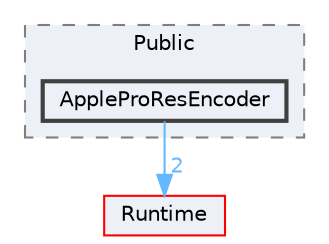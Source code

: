 digraph "AppleProResEncoder"
{
 // INTERACTIVE_SVG=YES
 // LATEX_PDF_SIZE
  bgcolor="transparent";
  edge [fontname=Helvetica,fontsize=10,labelfontname=Helvetica,labelfontsize=10];
  node [fontname=Helvetica,fontsize=10,shape=box,height=0.2,width=0.4];
  compound=true
  subgraph clusterdir_e810c8853eda101aa55222e93d0fbb86 {
    graph [ bgcolor="#edf0f7", pencolor="grey50", label="Public", fontname=Helvetica,fontsize=10 style="filled,dashed", URL="dir_e810c8853eda101aa55222e93d0fbb86.html",tooltip=""]
  dir_c13fffae99d430340464cb9a9ccc69aa [label="AppleProResEncoder", fillcolor="#edf0f7", color="grey25", style="filled,bold", URL="dir_c13fffae99d430340464cb9a9ccc69aa.html",tooltip=""];
  }
  dir_7536b172fbd480bfd146a1b1acd6856b [label="Runtime", fillcolor="#edf0f7", color="red", style="filled", URL="dir_7536b172fbd480bfd146a1b1acd6856b.html",tooltip=""];
  dir_c13fffae99d430340464cb9a9ccc69aa->dir_7536b172fbd480bfd146a1b1acd6856b [headlabel="2", labeldistance=1.5 headhref="dir_000051_000984.html" href="dir_000051_000984.html" color="steelblue1" fontcolor="steelblue1"];
}
